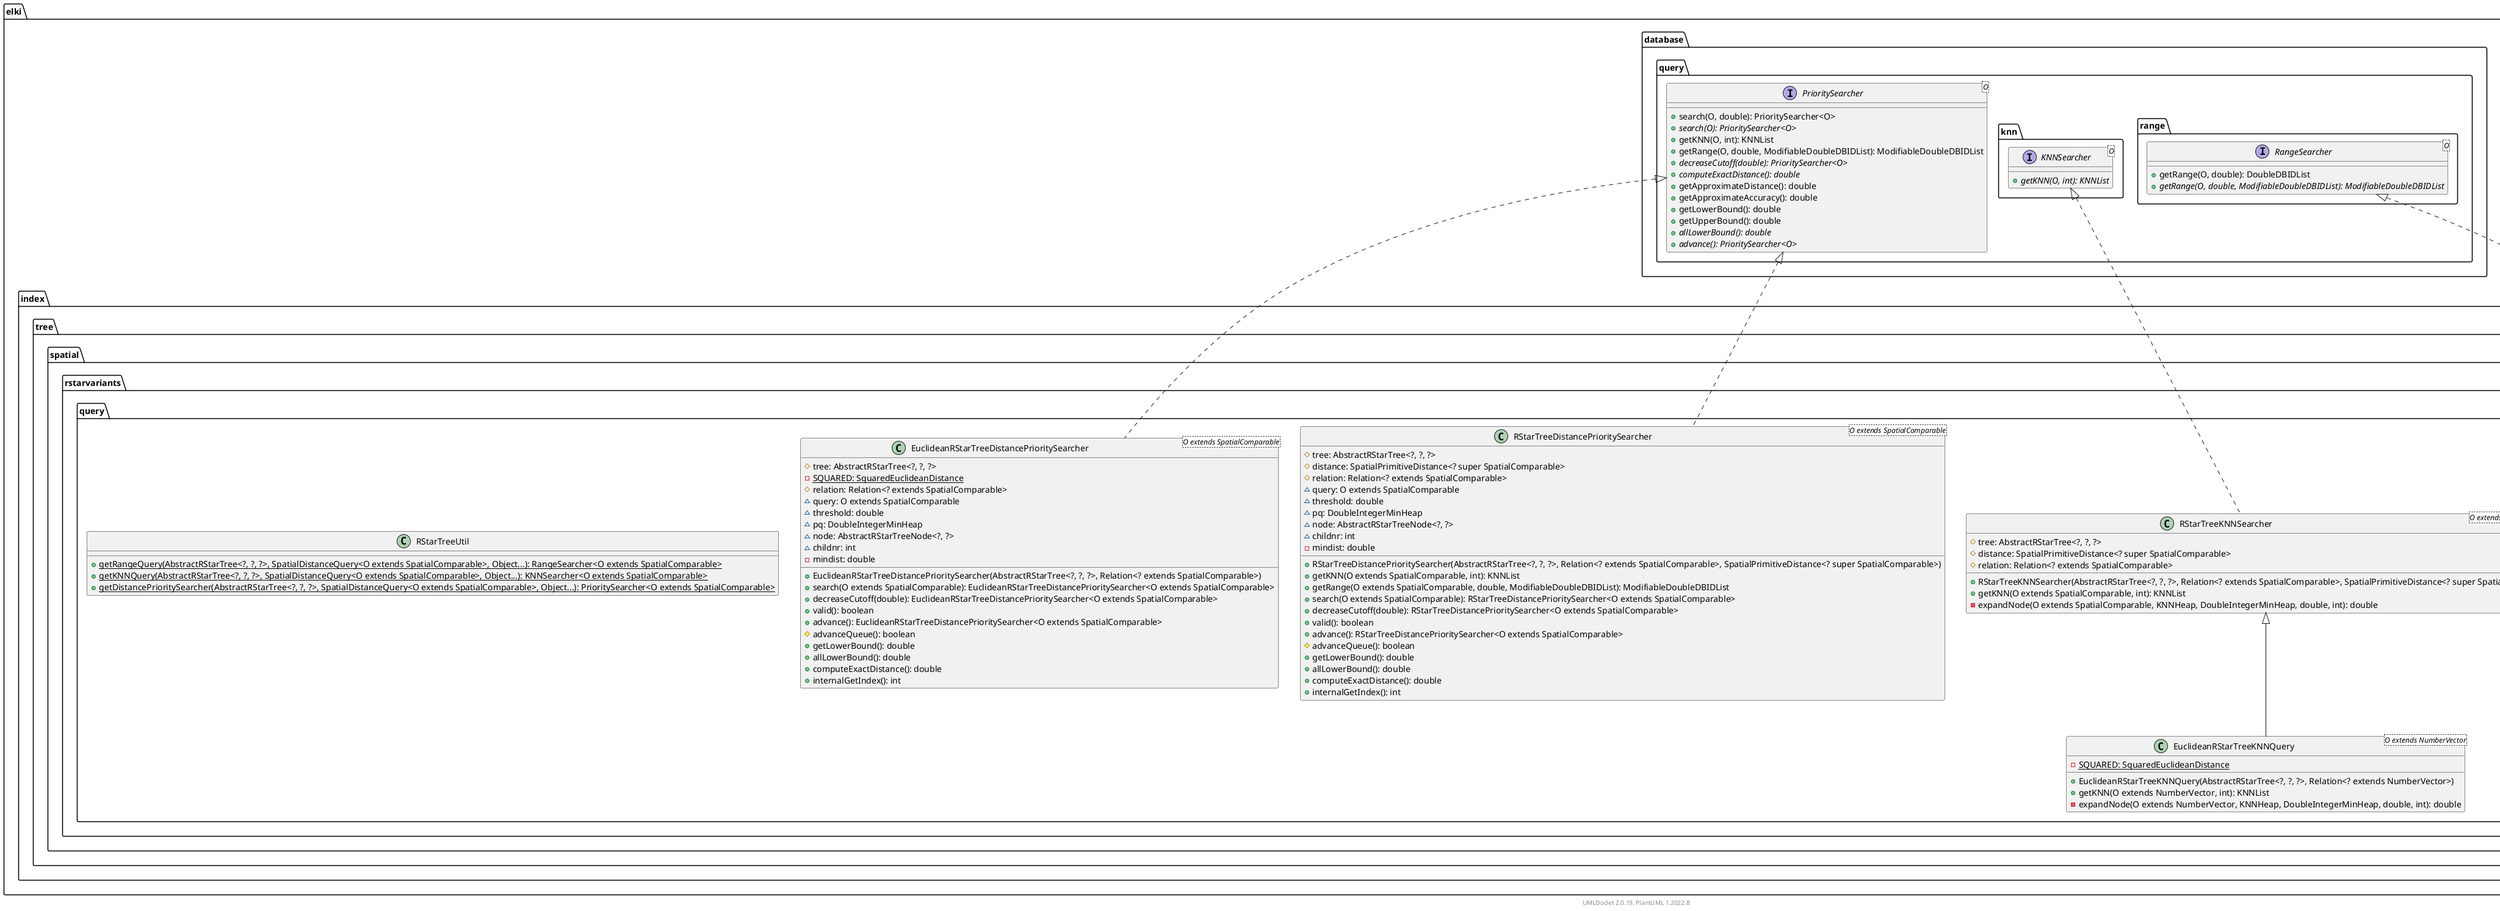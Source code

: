 @startuml
    remove .*\.(Instance|Par|Parameterizer|Factory)$
    namespace elki.index.tree.spatial.rstarvariants.query {

        class RStarTreeRangeSearcher<O extends SpatialComparable> [[RStarTreeRangeSearcher.html]] {
            #tree: AbstractRStarTree<?, ?, ?>
            #distance: SpatialPrimitiveDistance<? super SpatialComparable>
            #relation: Relation<? extends SpatialComparable>
            +RStarTreeRangeSearcher(AbstractRStarTree<?, ?, ?>, Relation<? extends SpatialComparable>, SpatialPrimitiveDistance<? super SpatialComparable>)
            +getRange(O extends SpatialComparable, double, ModifiableDoubleDBIDList): ModifiableDoubleDBIDList
        }

        class RStarTreeDistancePrioritySearcher<O extends SpatialComparable> [[RStarTreeDistancePrioritySearcher.html]] {
            #tree: AbstractRStarTree<?, ?, ?>
            #distance: SpatialPrimitiveDistance<? super SpatialComparable>
            #relation: Relation<? extends SpatialComparable>
            ~query: O extends SpatialComparable
            ~threshold: double
            ~pq: DoubleIntegerMinHeap
            ~node: AbstractRStarTreeNode<?, ?>
            ~childnr: int
            -mindist: double
            +RStarTreeDistancePrioritySearcher(AbstractRStarTree<?, ?, ?>, Relation<? extends SpatialComparable>, SpatialPrimitiveDistance<? super SpatialComparable>)
            +getKNN(O extends SpatialComparable, int): KNNList
            +getRange(O extends SpatialComparable, double, ModifiableDoubleDBIDList): ModifiableDoubleDBIDList
            +search(O extends SpatialComparable): RStarTreeDistancePrioritySearcher<O extends SpatialComparable>
            +decreaseCutoff(double): RStarTreeDistancePrioritySearcher<O extends SpatialComparable>
            +valid(): boolean
            +advance(): RStarTreeDistancePrioritySearcher<O extends SpatialComparable>
            #advanceQueue(): boolean
            +getLowerBound(): double
            +allLowerBound(): double
            +computeExactDistance(): double
            +internalGetIndex(): int
        }

        class EuclideanRStarTreeKNNQuery<O extends NumberVector> [[EuclideanRStarTreeKNNQuery.html]] {
            {static} -SQUARED: SquaredEuclideanDistance
            +EuclideanRStarTreeKNNQuery(AbstractRStarTree<?, ?, ?>, Relation<? extends NumberVector>)
            +getKNN(O extends NumberVector, int): KNNList
            -expandNode(O extends NumberVector, KNNHeap, DoubleIntegerMinHeap, double, int): double
        }

        class RStarTreeKNNSearcher<O extends SpatialComparable> [[RStarTreeKNNSearcher.html]] {
            #tree: AbstractRStarTree<?, ?, ?>
            #distance: SpatialPrimitiveDistance<? super SpatialComparable>
            #relation: Relation<? extends SpatialComparable>
            +RStarTreeKNNSearcher(AbstractRStarTree<?, ?, ?>, Relation<? extends SpatialComparable>, SpatialPrimitiveDistance<? super SpatialComparable>)
            +getKNN(O extends SpatialComparable, int): KNNList
            -expandNode(O extends SpatialComparable, KNNHeap, DoubleIntegerMinHeap, double, int): double
        }

        class EuclideanRStarTreeDistancePrioritySearcher<O extends SpatialComparable> [[EuclideanRStarTreeDistancePrioritySearcher.html]] {
            #tree: AbstractRStarTree<?, ?, ?>
            {static} -SQUARED: SquaredEuclideanDistance
            #relation: Relation<? extends SpatialComparable>
            ~query: O extends SpatialComparable
            ~threshold: double
            ~pq: DoubleIntegerMinHeap
            ~node: AbstractRStarTreeNode<?, ?>
            ~childnr: int
            -mindist: double
            +EuclideanRStarTreeDistancePrioritySearcher(AbstractRStarTree<?, ?, ?>, Relation<? extends SpatialComparable>)
            +search(O extends SpatialComparable): EuclideanRStarTreeDistancePrioritySearcher<O extends SpatialComparable>
            +decreaseCutoff(double): EuclideanRStarTreeDistancePrioritySearcher<O extends SpatialComparable>
            +valid(): boolean
            +advance(): EuclideanRStarTreeDistancePrioritySearcher<O extends SpatialComparable>
            #advanceQueue(): boolean
            +getLowerBound(): double
            +allLowerBound(): double
            +computeExactDistance(): double
            +internalGetIndex(): int
        }

        class RStarTreeUtil [[RStarTreeUtil.html]] {
            {static} +getRangeQuery(AbstractRStarTree<?, ?, ?>, SpatialDistanceQuery<O extends SpatialComparable>, Object...): RangeSearcher<O extends SpatialComparable>
            {static} +getKNNQuery(AbstractRStarTree<?, ?, ?>, SpatialDistanceQuery<O extends SpatialComparable>, Object...): KNNSearcher<O extends SpatialComparable>
            {static} +getDistancePrioritySearcher(AbstractRStarTree<?, ?, ?>, SpatialDistanceQuery<O extends SpatialComparable>, Object...): PrioritySearcher<O extends SpatialComparable>
        }

        class EuclideanRStarTreeRangeQuery<O extends NumberVector> [[EuclideanRStarTreeRangeQuery.html]] {
            {static} -SQUARED: SquaredEuclideanDistance
            +EuclideanRStarTreeRangeQuery(AbstractRStarTree<?, ?, ?>, Relation<? extends NumberVector>)
            +getRange(O extends NumberVector, double, ModifiableDoubleDBIDList): ModifiableDoubleDBIDList
        }

        elki.database.query.range.RangeSearcher <|.. RStarTreeRangeSearcher
        elki.database.query.PrioritySearcher <|.. RStarTreeDistancePrioritySearcher
        RStarTreeKNNSearcher <|-- EuclideanRStarTreeKNNQuery
        elki.database.query.knn.KNNSearcher <|.. RStarTreeKNNSearcher
        elki.database.query.PrioritySearcher <|.. EuclideanRStarTreeDistancePrioritySearcher
        RStarTreeRangeSearcher <|-- EuclideanRStarTreeRangeQuery
    }

    namespace elki.database.query.range {
        interface RangeSearcher<O> [[../../../../../database/query/range/RangeSearcher.html]] {
            +getRange(O, double): DoubleDBIDList
            {abstract} +getRange(O, double, ModifiableDoubleDBIDList): ModifiableDoubleDBIDList
        }
    }

    namespace elki.database.query {
        interface PrioritySearcher<O> [[../../../../../database/query/PrioritySearcher.html]] {
            +search(O, double): PrioritySearcher<O>
            {abstract} +search(O): PrioritySearcher<O>
            +getKNN(O, int): KNNList
            +getRange(O, double, ModifiableDoubleDBIDList): ModifiableDoubleDBIDList
            {abstract} +decreaseCutoff(double): PrioritySearcher<O>
            {abstract} +computeExactDistance(): double
            +getApproximateDistance(): double
            +getApproximateAccuracy(): double
            +getLowerBound(): double
            +getUpperBound(): double
            {abstract} +allLowerBound(): double
            {abstract} +advance(): PrioritySearcher<O>
        }
    }

    namespace elki.database.query.knn {
        interface KNNSearcher<O> [[../../../../../database/query/knn/KNNSearcher.html]] {
            {abstract} +getKNN(O, int): KNNList
        }
    }

    center footer UMLDoclet 2.0.19, PlantUML 1.2022.8
@enduml
